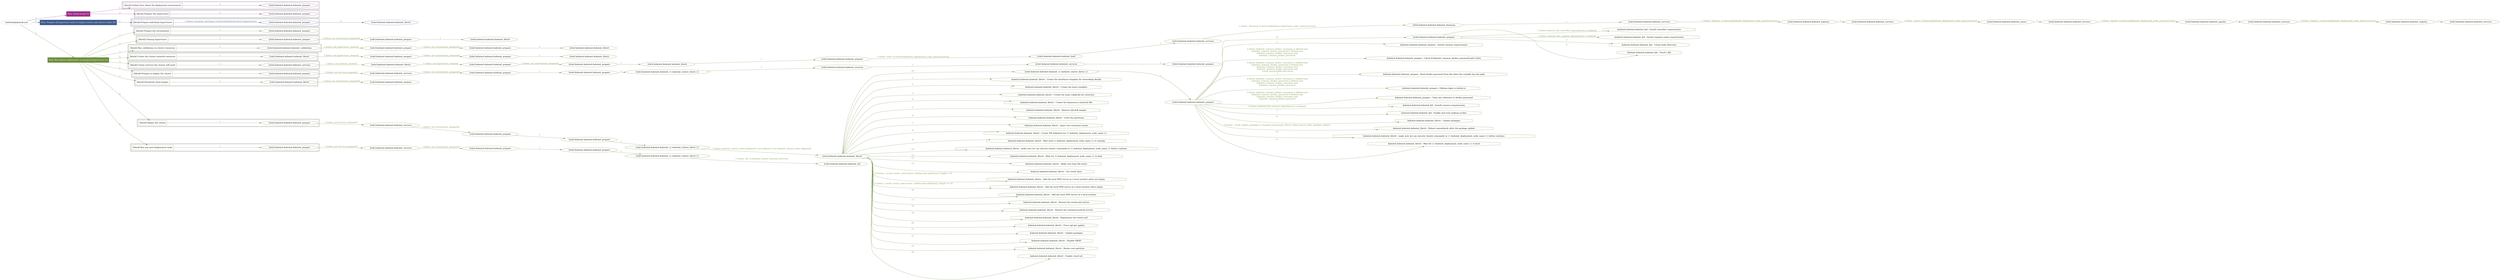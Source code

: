 digraph {
	graph [concentrate=true ordering=in rankdir=LR ratio=fill]
	edge [esep=5 sep=10]
	"kubeinit/playbook.yml" [id=root_node style=dotted]
	play_6d8edb07 [label="Play: Initial setup (1)" color="#9d2f8c" fontcolor="#ffffff" id=play_6d8edb07 shape=box style=filled tooltip=localhost]
	"kubeinit/playbook.yml" -> play_6d8edb07 [label="1 " color="#9d2f8c" fontcolor="#9d2f8c" id=edge_f1621306 labeltooltip="1 " tooltip="1 "]
	subgraph "kubeinit.kubeinit.kubeinit_prepare" {
		role_a59ec892 [label="[role] kubeinit.kubeinit.kubeinit_prepare" color="#9d2f8c" id=role_a59ec892 tooltip="kubeinit.kubeinit.kubeinit_prepare"]
	}
	subgraph "kubeinit.kubeinit.kubeinit_prepare" {
		role_01767fbc [label="[role] kubeinit.kubeinit.kubeinit_prepare" color="#9d2f8c" id=role_01767fbc tooltip="kubeinit.kubeinit.kubeinit_prepare"]
	}
	subgraph "Play: Initial setup (1)" {
		play_6d8edb07 -> block_10e2cd7d [label=1 color="#9d2f8c" fontcolor="#9d2f8c" id=edge_d276d61e labeltooltip=1 tooltip=1]
		subgraph cluster_block_10e2cd7d {
			block_10e2cd7d [label="[block] Gather facts about the deployment environment" color="#9d2f8c" id=block_10e2cd7d labeltooltip="Gather facts about the deployment environment" shape=box tooltip="Gather facts about the deployment environment"]
			block_10e2cd7d -> role_a59ec892 [label="1 " color="#9d2f8c" fontcolor="#9d2f8c" id=edge_2c46e742 labeltooltip="1 " tooltip="1 "]
		}
		play_6d8edb07 -> block_552453e2 [label=2 color="#9d2f8c" fontcolor="#9d2f8c" id=edge_a4e8f69e labeltooltip=2 tooltip=2]
		subgraph cluster_block_552453e2 {
			block_552453e2 [label="[block] Prepare the hypervisors" color="#9d2f8c" id=block_552453e2 labeltooltip="Prepare the hypervisors" shape=box tooltip="Prepare the hypervisors"]
			block_552453e2 -> role_01767fbc [label="1 " color="#9d2f8c" fontcolor="#9d2f8c" id=edge_406fe970 labeltooltip="1 " tooltip="1 "]
		}
	}
	play_824144c2 [label="Play: Prepare all hypervisor hosts to deploy service and cluster nodes (0)" color="#3f5b8d" fontcolor="#ffffff" id=play_824144c2 shape=box style=filled tooltip="Play: Prepare all hypervisor hosts to deploy service and cluster nodes (0)"]
	"kubeinit/playbook.yml" -> play_824144c2 [label="2 " color="#3f5b8d" fontcolor="#3f5b8d" id=edge_6960dce2 labeltooltip="2 " tooltip="2 "]
	subgraph "kubeinit.kubeinit.kubeinit_libvirt" {
		role_e870b82a [label="[role] kubeinit.kubeinit.kubeinit_libvirt" color="#3f5b8d" id=role_e870b82a tooltip="kubeinit.kubeinit.kubeinit_libvirt"]
	}
	subgraph "kubeinit.kubeinit.kubeinit_prepare" {
		role_61e42ec3 [label="[role] kubeinit.kubeinit.kubeinit_prepare" color="#3f5b8d" id=role_61e42ec3 tooltip="kubeinit.kubeinit.kubeinit_prepare"]
		role_61e42ec3 -> role_e870b82a [label="1 " color="#3f5b8d" fontcolor="#3f5b8d" id=edge_8a22a31a labeltooltip="1 " tooltip="1 "]
	}
	subgraph "Play: Prepare all hypervisor hosts to deploy service and cluster nodes (0)" {
		play_824144c2 -> block_9356f0ff [label=1 color="#3f5b8d" fontcolor="#3f5b8d" id=edge_01458697 labeltooltip=1 tooltip=1]
		subgraph cluster_block_9356f0ff {
			block_9356f0ff [label="[block] Prepare individual hypervisors" color="#3f5b8d" id=block_9356f0ff labeltooltip="Prepare individual hypervisors" shape=box tooltip="Prepare individual hypervisors"]
			block_9356f0ff -> role_61e42ec3 [label="1 [when: inventory_hostname in hostvars['kubeinit-facts'].hypervisors]" color="#3f5b8d" fontcolor="#3f5b8d" id=edge_bb172a46 labeltooltip="1 [when: inventory_hostname in hostvars['kubeinit-facts'].hypervisors]" tooltip="1 [when: inventory_hostname in hostvars['kubeinit-facts'].hypervisors]"]
		}
	}
	play_1c9729ec [label="Play: Run cluster deployment on prepared hypervisors (1)" color="#6f8f3d" fontcolor="#ffffff" id=play_1c9729ec shape=box style=filled tooltip=localhost]
	"kubeinit/playbook.yml" -> play_1c9729ec [label="3 " color="#6f8f3d" fontcolor="#6f8f3d" id=edge_86b89013 labeltooltip="3 " tooltip="3 "]
	subgraph "kubeinit.kubeinit.kubeinit_prepare" {
		role_abbda75c [label="[role] kubeinit.kubeinit.kubeinit_prepare" color="#6f8f3d" id=role_abbda75c tooltip="kubeinit.kubeinit.kubeinit_prepare"]
	}
	subgraph "kubeinit.kubeinit.kubeinit_libvirt" {
		role_16c04ca6 [label="[role] kubeinit.kubeinit.kubeinit_libvirt" color="#6f8f3d" id=role_16c04ca6 tooltip="kubeinit.kubeinit.kubeinit_libvirt"]
	}
	subgraph "kubeinit.kubeinit.kubeinit_prepare" {
		role_0bbc9811 [label="[role] kubeinit.kubeinit.kubeinit_prepare" color="#6f8f3d" id=role_0bbc9811 tooltip="kubeinit.kubeinit.kubeinit_prepare"]
		role_0bbc9811 -> role_16c04ca6 [label="1 " color="#6f8f3d" fontcolor="#6f8f3d" id=edge_b49e7cb8 labeltooltip="1 " tooltip="1 "]
	}
	subgraph "kubeinit.kubeinit.kubeinit_prepare" {
		role_98607b90 [label="[role] kubeinit.kubeinit.kubeinit_prepare" color="#6f8f3d" id=role_98607b90 tooltip="kubeinit.kubeinit.kubeinit_prepare"]
		role_98607b90 -> role_0bbc9811 [label="1 [when: not environment_prepared]" color="#6f8f3d" fontcolor="#6f8f3d" id=edge_50f52610 labeltooltip="1 [when: not environment_prepared]" tooltip="1 [when: not environment_prepared]"]
	}
	subgraph "kubeinit.kubeinit.kubeinit_libvirt" {
		role_e9079619 [label="[role] kubeinit.kubeinit.kubeinit_libvirt" color="#6f8f3d" id=role_e9079619 tooltip="kubeinit.kubeinit.kubeinit_libvirt"]
	}
	subgraph "kubeinit.kubeinit.kubeinit_prepare" {
		role_536aa721 [label="[role] kubeinit.kubeinit.kubeinit_prepare" color="#6f8f3d" id=role_536aa721 tooltip="kubeinit.kubeinit.kubeinit_prepare"]
		role_536aa721 -> role_e9079619 [label="1 " color="#6f8f3d" fontcolor="#6f8f3d" id=edge_dc123717 labeltooltip="1 " tooltip="1 "]
	}
	subgraph "kubeinit.kubeinit.kubeinit_prepare" {
		role_91f37e25 [label="[role] kubeinit.kubeinit.kubeinit_prepare" color="#6f8f3d" id=role_91f37e25 tooltip="kubeinit.kubeinit.kubeinit_prepare"]
		role_91f37e25 -> role_536aa721 [label="1 [when: not environment_prepared]" color="#6f8f3d" fontcolor="#6f8f3d" id=edge_3aeac403 labeltooltip="1 [when: not environment_prepared]" tooltip="1 [when: not environment_prepared]"]
	}
	subgraph "kubeinit.kubeinit.kubeinit_validations" {
		role_113be05c [label="[role] kubeinit.kubeinit.kubeinit_validations" color="#6f8f3d" id=role_113be05c tooltip="kubeinit.kubeinit.kubeinit_validations"]
		role_113be05c -> role_91f37e25 [label="1 [when: not hypervisors_cleaned]" color="#6f8f3d" fontcolor="#6f8f3d" id=edge_8f5420cc labeltooltip="1 [when: not hypervisors_cleaned]" tooltip="1 [when: not hypervisors_cleaned]"]
	}
	subgraph "kubeinit.kubeinit.kubeinit_libvirt" {
		role_f1e0ff2f [label="[role] kubeinit.kubeinit.kubeinit_libvirt" color="#6f8f3d" id=role_f1e0ff2f tooltip="kubeinit.kubeinit.kubeinit_libvirt"]
	}
	subgraph "kubeinit.kubeinit.kubeinit_prepare" {
		role_74f99690 [label="[role] kubeinit.kubeinit.kubeinit_prepare" color="#6f8f3d" id=role_74f99690 tooltip="kubeinit.kubeinit.kubeinit_prepare"]
		role_74f99690 -> role_f1e0ff2f [label="1 " color="#6f8f3d" fontcolor="#6f8f3d" id=edge_6ac304c7 labeltooltip="1 " tooltip="1 "]
	}
	subgraph "kubeinit.kubeinit.kubeinit_prepare" {
		role_14abafc0 [label="[role] kubeinit.kubeinit.kubeinit_prepare" color="#6f8f3d" id=role_14abafc0 tooltip="kubeinit.kubeinit.kubeinit_prepare"]
		role_14abafc0 -> role_74f99690 [label="1 [when: not environment_prepared]" color="#6f8f3d" fontcolor="#6f8f3d" id=edge_25f340c5 labeltooltip="1 [when: not environment_prepared]" tooltip="1 [when: not environment_prepared]"]
	}
	subgraph "kubeinit.kubeinit.kubeinit_libvirt" {
		role_dffa44d9 [label="[role] kubeinit.kubeinit.kubeinit_libvirt" color="#6f8f3d" id=role_dffa44d9 tooltip="kubeinit.kubeinit.kubeinit_libvirt"]
		role_dffa44d9 -> role_14abafc0 [label="1 [when: not hypervisors_cleaned]" color="#6f8f3d" fontcolor="#6f8f3d" id=edge_ec4dadeb labeltooltip="1 [when: not hypervisors_cleaned]" tooltip="1 [when: not hypervisors_cleaned]"]
	}
	subgraph "kubeinit.kubeinit.kubeinit_services" {
		role_67f1f4ea [label="[role] kubeinit.kubeinit.kubeinit_services" color="#6f8f3d" id=role_67f1f4ea tooltip="kubeinit.kubeinit.kubeinit_services"]
	}
	subgraph "kubeinit.kubeinit.kubeinit_registry" {
		role_4f0aab25 [label="[role] kubeinit.kubeinit.kubeinit_registry" color="#6f8f3d" id=role_4f0aab25 tooltip="kubeinit.kubeinit.kubeinit_registry"]
		role_4f0aab25 -> role_67f1f4ea [label="1 " color="#6f8f3d" fontcolor="#6f8f3d" id=edge_a4a74fb1 labeltooltip="1 " tooltip="1 "]
	}
	subgraph "kubeinit.kubeinit.kubeinit_services" {
		role_7dbfe707 [label="[role] kubeinit.kubeinit.kubeinit_services" color="#6f8f3d" id=role_7dbfe707 tooltip="kubeinit.kubeinit.kubeinit_services"]
		role_7dbfe707 -> role_4f0aab25 [label="1 [when: 'registry' in hostvars[kubeinit_deployment_node_name].services]" color="#6f8f3d" fontcolor="#6f8f3d" id=edge_22d9417c labeltooltip="1 [when: 'registry' in hostvars[kubeinit_deployment_node_name].services]" tooltip="1 [when: 'registry' in hostvars[kubeinit_deployment_node_name].services]"]
	}
	subgraph "kubeinit.kubeinit.kubeinit_apache" {
		role_ba0533cd [label="[role] kubeinit.kubeinit.kubeinit_apache" color="#6f8f3d" id=role_ba0533cd tooltip="kubeinit.kubeinit.kubeinit_apache"]
		role_ba0533cd -> role_7dbfe707 [label="1 " color="#6f8f3d" fontcolor="#6f8f3d" id=edge_f80d956c labeltooltip="1 " tooltip="1 "]
	}
	subgraph "kubeinit.kubeinit.kubeinit_services" {
		role_15496fdf [label="[role] kubeinit.kubeinit.kubeinit_services" color="#6f8f3d" id=role_15496fdf tooltip="kubeinit.kubeinit.kubeinit_services"]
		role_15496fdf -> role_ba0533cd [label="1 [when: 'apache' in hostvars[kubeinit_deployment_node_name].services]" color="#6f8f3d" fontcolor="#6f8f3d" id=edge_bd2c238c labeltooltip="1 [when: 'apache' in hostvars[kubeinit_deployment_node_name].services]" tooltip="1 [when: 'apache' in hostvars[kubeinit_deployment_node_name].services]"]
	}
	subgraph "kubeinit.kubeinit.kubeinit_nexus" {
		role_651a9242 [label="[role] kubeinit.kubeinit.kubeinit_nexus" color="#6f8f3d" id=role_651a9242 tooltip="kubeinit.kubeinit.kubeinit_nexus"]
		role_651a9242 -> role_15496fdf [label="1 " color="#6f8f3d" fontcolor="#6f8f3d" id=edge_cc172eb2 labeltooltip="1 " tooltip="1 "]
	}
	subgraph "kubeinit.kubeinit.kubeinit_services" {
		role_534d77ab [label="[role] kubeinit.kubeinit.kubeinit_services" color="#6f8f3d" id=role_534d77ab tooltip="kubeinit.kubeinit.kubeinit_services"]
		role_534d77ab -> role_651a9242 [label="1 [when: 'nexus' in hostvars[kubeinit_deployment_node_name].services]" color="#6f8f3d" fontcolor="#6f8f3d" id=edge_5a0614e1 labeltooltip="1 [when: 'nexus' in hostvars[kubeinit_deployment_node_name].services]" tooltip="1 [when: 'nexus' in hostvars[kubeinit_deployment_node_name].services]"]
	}
	subgraph "kubeinit.kubeinit.kubeinit_haproxy" {
		role_8fc016ba [label="[role] kubeinit.kubeinit.kubeinit_haproxy" color="#6f8f3d" id=role_8fc016ba tooltip="kubeinit.kubeinit.kubeinit_haproxy"]
		role_8fc016ba -> role_534d77ab [label="1 " color="#6f8f3d" fontcolor="#6f8f3d" id=edge_d77b004b labeltooltip="1 " tooltip="1 "]
	}
	subgraph "kubeinit.kubeinit.kubeinit_services" {
		role_33d161f2 [label="[role] kubeinit.kubeinit.kubeinit_services" color="#6f8f3d" id=role_33d161f2 tooltip="kubeinit.kubeinit.kubeinit_services"]
		role_33d161f2 -> role_8fc016ba [label="1 [when: 'haproxy' in hostvars[kubeinit_deployment_node_name].services]" color="#6f8f3d" fontcolor="#6f8f3d" id=edge_39398c3b labeltooltip="1 [when: 'haproxy' in hostvars[kubeinit_deployment_node_name].services]" tooltip="1 [when: 'haproxy' in hostvars[kubeinit_deployment_node_name].services]"]
	}
	subgraph "kubeinit.kubeinit.kubeinit_dnsmasq" {
		role_87346e69 [label="[role] kubeinit.kubeinit.kubeinit_dnsmasq" color="#6f8f3d" id=role_87346e69 tooltip="kubeinit.kubeinit.kubeinit_dnsmasq"]
		role_87346e69 -> role_33d161f2 [label="1 " color="#6f8f3d" fontcolor="#6f8f3d" id=edge_95c9ca6d labeltooltip="1 " tooltip="1 "]
	}
	subgraph "kubeinit.kubeinit.kubeinit_services" {
		role_91e737c0 [label="[role] kubeinit.kubeinit.kubeinit_services" color="#6f8f3d" id=role_91e737c0 tooltip="kubeinit.kubeinit.kubeinit_services"]
		role_91e737c0 -> role_87346e69 [label="1 [when: 'dnsmasq' in hostvars[kubeinit_deployment_node_name].services]" color="#6f8f3d" fontcolor="#6f8f3d" id=edge_3fd933ae labeltooltip="1 [when: 'dnsmasq' in hostvars[kubeinit_deployment_node_name].services]" tooltip="1 [when: 'dnsmasq' in hostvars[kubeinit_deployment_node_name].services]"]
	}
	subgraph "kubeinit.kubeinit.kubeinit_bind" {
		role_054d3e1a [label="[role] kubeinit.kubeinit.kubeinit_bind" color="#6f8f3d" id=role_054d3e1a tooltip="kubeinit.kubeinit.kubeinit_bind"]
		role_054d3e1a -> role_91e737c0 [label="1 " color="#6f8f3d" fontcolor="#6f8f3d" id=edge_9eee02b4 labeltooltip="1 " tooltip="1 "]
	}
	subgraph "kubeinit.kubeinit.kubeinit_prepare" {
		role_f0aca03e [label="[role] kubeinit.kubeinit.kubeinit_prepare" color="#6f8f3d" id=role_f0aca03e tooltip="kubeinit.kubeinit.kubeinit_prepare"]
		role_f0aca03e -> role_054d3e1a [label="1 [when: 'bind' in hostvars[kubeinit_deployment_node_name].services]" color="#6f8f3d" fontcolor="#6f8f3d" id=edge_be4caaa9 labeltooltip="1 [when: 'bind' in hostvars[kubeinit_deployment_node_name].services]" tooltip="1 [when: 'bind' in hostvars[kubeinit_deployment_node_name].services]"]
	}
	subgraph "kubeinit.kubeinit.kubeinit_libvirt" {
		role_26f46a50 [label="[role] kubeinit.kubeinit.kubeinit_libvirt" color="#6f8f3d" id=role_26f46a50 tooltip="kubeinit.kubeinit.kubeinit_libvirt"]
		role_26f46a50 -> role_f0aca03e [label="1 " color="#6f8f3d" fontcolor="#6f8f3d" id=edge_ae8031b5 labeltooltip="1 " tooltip="1 "]
	}
	subgraph "kubeinit.kubeinit.kubeinit_prepare" {
		role_0ee5c1fe [label="[role] kubeinit.kubeinit.kubeinit_prepare" color="#6f8f3d" id=role_0ee5c1fe tooltip="kubeinit.kubeinit.kubeinit_prepare"]
		role_0ee5c1fe -> role_26f46a50 [label="1 " color="#6f8f3d" fontcolor="#6f8f3d" id=edge_55531f1b labeltooltip="1 " tooltip="1 "]
	}
	subgraph "kubeinit.kubeinit.kubeinit_prepare" {
		role_acd9f537 [label="[role] kubeinit.kubeinit.kubeinit_prepare" color="#6f8f3d" id=role_acd9f537 tooltip="kubeinit.kubeinit.kubeinit_prepare"]
		role_acd9f537 -> role_0ee5c1fe [label="1 [when: not environment_prepared]" color="#6f8f3d" fontcolor="#6f8f3d" id=edge_f97e206e labeltooltip="1 [when: not environment_prepared]" tooltip="1 [when: not environment_prepared]"]
	}
	subgraph "kubeinit.kubeinit.kubeinit_libvirt" {
		role_932f55b0 [label="[role] kubeinit.kubeinit.kubeinit_libvirt" color="#6f8f3d" id=role_932f55b0 tooltip="kubeinit.kubeinit.kubeinit_libvirt"]
		role_932f55b0 -> role_acd9f537 [label="1 [when: not hypervisors_cleaned]" color="#6f8f3d" fontcolor="#6f8f3d" id=edge_bcefe05c labeltooltip="1 [when: not hypervisors_cleaned]" tooltip="1 [when: not hypervisors_cleaned]"]
	}
	subgraph "kubeinit.kubeinit.kubeinit_services" {
		role_b3b61cc8 [label="[role] kubeinit.kubeinit.kubeinit_services" color="#6f8f3d" id=role_b3b61cc8 tooltip="kubeinit.kubeinit.kubeinit_services"]
		role_b3b61cc8 -> role_932f55b0 [label="1 [when: not network_created]" color="#6f8f3d" fontcolor="#6f8f3d" id=edge_4fef65d8 labeltooltip="1 [when: not network_created]" tooltip="1 [when: not network_created]"]
	}
	subgraph "kubeinit.kubeinit.kubeinit_prepare" {
		role_a1d9ed85 [label="[role] kubeinit.kubeinit.kubeinit_prepare" color="#6f8f3d" id=role_a1d9ed85 tooltip="kubeinit.kubeinit.kubeinit_prepare"]
	}
	subgraph "kubeinit.kubeinit.kubeinit_services" {
		role_54df5d5d [label="[role] kubeinit.kubeinit.kubeinit_services" color="#6f8f3d" id=role_54df5d5d tooltip="kubeinit.kubeinit.kubeinit_services"]
		role_54df5d5d -> role_a1d9ed85 [label="1 " color="#6f8f3d" fontcolor="#6f8f3d" id=edge_82f62f0a labeltooltip="1 " tooltip="1 "]
	}
	subgraph "kubeinit.kubeinit.kubeinit_services" {
		role_4516b66e [label="[role] kubeinit.kubeinit.kubeinit_services" color="#6f8f3d" id=role_4516b66e tooltip="kubeinit.kubeinit.kubeinit_services"]
		role_4516b66e -> role_54df5d5d [label="1 " color="#6f8f3d" fontcolor="#6f8f3d" id=edge_4897d177 labeltooltip="1 " tooltip="1 "]
	}
	subgraph "kubeinit.kubeinit.kubeinit_{{ kubeinit_cluster_distro }}" {
		role_78141fd8 [label="[role] kubeinit.kubeinit.kubeinit_{{ kubeinit_cluster_distro }}" color="#6f8f3d" id=role_78141fd8 tooltip="kubeinit.kubeinit.kubeinit_{{ kubeinit_cluster_distro }}"]
		role_78141fd8 -> role_4516b66e [label="1 " color="#6f8f3d" fontcolor="#6f8f3d" id=edge_76839203 labeltooltip="1 " tooltip="1 "]
	}
	subgraph "kubeinit.kubeinit.kubeinit_prepare" {
		role_1b673239 [label="[role] kubeinit.kubeinit.kubeinit_prepare" color="#6f8f3d" id=role_1b673239 tooltip="kubeinit.kubeinit.kubeinit_prepare"]
		role_1b673239 -> role_78141fd8 [label="1 " color="#6f8f3d" fontcolor="#6f8f3d" id=edge_0c192061 labeltooltip="1 " tooltip="1 "]
	}
	subgraph "kubeinit.kubeinit.kubeinit_prepare" {
		role_c7e783db [label="[role] kubeinit.kubeinit.kubeinit_prepare" color="#6f8f3d" id=role_c7e783db tooltip="kubeinit.kubeinit.kubeinit_prepare"]
		role_c7e783db -> role_1b673239 [label="1 " color="#6f8f3d" fontcolor="#6f8f3d" id=edge_798348a0 labeltooltip="1 " tooltip="1 "]
	}
	subgraph "kubeinit.kubeinit.kubeinit_services" {
		role_c7026e66 [label="[role] kubeinit.kubeinit.kubeinit_services" color="#6f8f3d" id=role_c7026e66 tooltip="kubeinit.kubeinit.kubeinit_services"]
		role_c7026e66 -> role_c7e783db [label="1 [when: not environment_prepared]" color="#6f8f3d" fontcolor="#6f8f3d" id=edge_cdca362d labeltooltip="1 [when: not environment_prepared]" tooltip="1 [when: not environment_prepared]"]
	}
	subgraph "kubeinit.kubeinit.kubeinit_prepare" {
		role_80b6b79b [label="[role] kubeinit.kubeinit.kubeinit_prepare" color="#6f8f3d" id=role_80b6b79b tooltip="kubeinit.kubeinit.kubeinit_prepare"]
		role_80b6b79b -> role_c7026e66 [label="1 [when: not services_prepared]" color="#6f8f3d" fontcolor="#6f8f3d" id=edge_a7bb2b5a labeltooltip="1 [when: not services_prepared]" tooltip="1 [when: not services_prepared]"]
	}
	subgraph "kubeinit.kubeinit.kubeinit_prepare" {
		role_50ddbfb2 [label="[role] kubeinit.kubeinit.kubeinit_prepare" color="#6f8f3d" id=role_50ddbfb2 tooltip="kubeinit.kubeinit.kubeinit_prepare"]
	}
	subgraph "kubeinit.kubeinit.kubeinit_libvirt" {
		role_78038673 [label="[role] kubeinit.kubeinit.kubeinit_libvirt" color="#6f8f3d" id=role_78038673 tooltip="kubeinit.kubeinit.kubeinit_libvirt"]
		role_78038673 -> role_50ddbfb2 [label="1 [when: not environment_prepared]" color="#6f8f3d" fontcolor="#6f8f3d" id=edge_cc0141e9 labeltooltip="1 [when: not environment_prepared]" tooltip="1 [when: not environment_prepared]"]
	}
	subgraph "kubeinit.kubeinit.kubeinit_prepare" {
		role_5bf81489 [label="[role] kubeinit.kubeinit.kubeinit_prepare" color="#6f8f3d" id=role_5bf81489 tooltip="kubeinit.kubeinit.kubeinit_prepare"]
		task_b0ebcf61 [label="kubeinit.kubeinit.kubeinit_kid : Install controller requirements" color="#6f8f3d" id=task_b0ebcf61 shape=octagon tooltip="kubeinit.kubeinit.kubeinit_kid : Install controller requirements"]
		role_5bf81489 -> task_b0ebcf61 [label="1 [when: kubeinit_kid_controller_dependencies is defined]" color="#6f8f3d" fontcolor="#6f8f3d" id=edge_c1d121f2 labeltooltip="1 [when: kubeinit_kid_controller_dependencies is defined]" tooltip="1 [when: kubeinit_kid_controller_dependencies is defined]"]
		task_17341d4d [label="kubeinit.kubeinit.kubeinit_kid : Install compute nodes requirements" color="#6f8f3d" id=task_17341d4d shape=octagon tooltip="kubeinit.kubeinit.kubeinit_kid : Install compute nodes requirements"]
		role_5bf81489 -> task_17341d4d [label="2 [when: kubeinit_kid_compute_dependencies is defined]" color="#6f8f3d" fontcolor="#6f8f3d" id=edge_f0b6c7c4 labeltooltip="2 [when: kubeinit_kid_compute_dependencies is defined]" tooltip="2 [when: kubeinit_kid_compute_dependencies is defined]"]
		task_7f6abc9f [label="kubeinit.kubeinit.kubeinit_kid : Create kube directory" color="#6f8f3d" id=task_7f6abc9f shape=octagon tooltip="kubeinit.kubeinit.kubeinit_kid : Create kube directory"]
		role_5bf81489 -> task_7f6abc9f [label="3 " color="#6f8f3d" fontcolor="#6f8f3d" id=edge_6db3c2de labeltooltip="3 " tooltip="3 "]
		task_7ec16c25 [label="kubeinit.kubeinit.kubeinit_kid : Touch a file" color="#6f8f3d" id=task_7ec16c25 shape=octagon tooltip="kubeinit.kubeinit.kubeinit_kid : Touch a file"]
		role_5bf81489 -> task_7ec16c25 [label="4 " color="#6f8f3d" fontcolor="#6f8f3d" id=edge_fd2d405b labeltooltip="4 " tooltip="4 "]
	}
	subgraph "kubeinit.kubeinit.kubeinit_prepare" {
		role_97b33412 [label="[role] kubeinit.kubeinit.kubeinit_prepare" color="#6f8f3d" id=role_97b33412 tooltip="kubeinit.kubeinit.kubeinit_prepare"]
		task_81098acf [label="kubeinit.kubeinit.kubeinit_prepare : Install common requirements" color="#6f8f3d" id=task_81098acf shape=octagon tooltip="kubeinit.kubeinit.kubeinit_prepare : Install common requirements"]
		role_97b33412 -> task_81098acf [label="1 " color="#6f8f3d" fontcolor="#6f8f3d" id=edge_346c186c labeltooltip="1 " tooltip="1 "]
		task_6e0bfaea [label="kubeinit.kubeinit.kubeinit_prepare : Check if kubeinit_common_docker_password path exists" color="#6f8f3d" id=task_6e0bfaea shape=octagon tooltip="kubeinit.kubeinit.kubeinit_prepare : Check if kubeinit_common_docker_password path exists"]
		role_97b33412 -> task_6e0bfaea [label="2 [when: kubeinit_common_docker_username is defined and
kubeinit_common_docker_password is defined and
kubeinit_common_docker_username and
kubeinit_common_docker_password
]" color="#6f8f3d" fontcolor="#6f8f3d" id=edge_7751e3f0 labeltooltip="2 [when: kubeinit_common_docker_username is defined and
kubeinit_common_docker_password is defined and
kubeinit_common_docker_username and
kubeinit_common_docker_password
]" tooltip="2 [when: kubeinit_common_docker_username is defined and
kubeinit_common_docker_password is defined and
kubeinit_common_docker_username and
kubeinit_common_docker_password
]"]
		task_55d36f79 [label="kubeinit.kubeinit.kubeinit_prepare : Read docker password from file when the variable has the path" color="#6f8f3d" id=task_55d36f79 shape=octagon tooltip="kubeinit.kubeinit.kubeinit_prepare : Read docker password from file when the variable has the path"]
		role_97b33412 -> task_55d36f79 [label="3 [when: kubeinit_common_docker_username is defined and
kubeinit_common_docker_password is defined and
kubeinit_common_docker_username and
kubeinit_common_docker_password and
_result_passwordfile.stat.exists
]" color="#6f8f3d" fontcolor="#6f8f3d" id=edge_1e353cf6 labeltooltip="3 [when: kubeinit_common_docker_username is defined and
kubeinit_common_docker_password is defined and
kubeinit_common_docker_username and
kubeinit_common_docker_password and
_result_passwordfile.stat.exists
]" tooltip="3 [when: kubeinit_common_docker_username is defined and
kubeinit_common_docker_password is defined and
kubeinit_common_docker_username and
kubeinit_common_docker_password and
_result_passwordfile.stat.exists
]"]
		task_c3bbb0e6 [label="kubeinit.kubeinit.kubeinit_prepare : Podman login to docker.io" color="#6f8f3d" id=task_c3bbb0e6 shape=octagon tooltip="kubeinit.kubeinit.kubeinit_prepare : Podman login to docker.io"]
		role_97b33412 -> task_c3bbb0e6 [label="4 [when: kubeinit_common_docker_username is defined and
kubeinit_common_docker_password is defined and
kubeinit_common_docker_username and
kubeinit_common_docker_password
]" color="#6f8f3d" fontcolor="#6f8f3d" id=edge_d112ec7b labeltooltip="4 [when: kubeinit_common_docker_username is defined and
kubeinit_common_docker_password is defined and
kubeinit_common_docker_username and
kubeinit_common_docker_password
]" tooltip="4 [when: kubeinit_common_docker_username is defined and
kubeinit_common_docker_password is defined and
kubeinit_common_docker_username and
kubeinit_common_docker_password
]"]
		task_4619b153 [label="kubeinit.kubeinit.kubeinit_prepare : Clear any reference to docker password" color="#6f8f3d" id=task_4619b153 shape=octagon tooltip="kubeinit.kubeinit.kubeinit_prepare : Clear any reference to docker password"]
		role_97b33412 -> task_4619b153 [label="5 [when: kubeinit_common_docker_username is defined and
kubeinit_common_docker_password is defined and
kubeinit_common_docker_username and
kubeinit_common_docker_password
]" color="#6f8f3d" fontcolor="#6f8f3d" id=edge_629434be labeltooltip="5 [when: kubeinit_common_docker_username is defined and
kubeinit_common_docker_password is defined and
kubeinit_common_docker_username and
kubeinit_common_docker_password
]" tooltip="5 [when: kubeinit_common_docker_username is defined and
kubeinit_common_docker_password is defined and
kubeinit_common_docker_username and
kubeinit_common_docker_password
]"]
		task_d898f423 [label="kubeinit.kubeinit.kubeinit_kid : Install common requirements" color="#6f8f3d" id=task_d898f423 shape=octagon tooltip="kubeinit.kubeinit.kubeinit_kid : Install common requirements"]
		role_97b33412 -> task_d898f423 [label="6 [when: kubeinit_kid_common_dependencies is defined]" color="#6f8f3d" fontcolor="#6f8f3d" id=edge_e324c3c3 labeltooltip="6 [when: kubeinit_kid_common_dependencies is defined]" tooltip="6 [when: kubeinit_kid_common_dependencies is defined]"]
		task_27193336 [label="kubeinit.kubeinit.kubeinit_kid : Enable and start podman.socket" color="#6f8f3d" id=task_27193336 shape=octagon tooltip="kubeinit.kubeinit.kubeinit_kid : Enable and start podman.socket"]
		role_97b33412 -> task_27193336 [label="7 " color="#6f8f3d" fontcolor="#6f8f3d" id=edge_fd52bd3b labeltooltip="7 " tooltip="7 "]
		task_ef75ba01 [label="kubeinit.kubeinit.kubeinit_libvirt : Update packages" color="#6f8f3d" id=task_ef75ba01 shape=octagon tooltip="kubeinit.kubeinit.kubeinit_libvirt : Update packages"]
		role_97b33412 -> task_ef75ba01 [label="8 " color="#6f8f3d" fontcolor="#6f8f3d" id=edge_2b6fff4b labeltooltip="8 " tooltip="8 "]
		task_1ab656c9 [label="kubeinit.kubeinit.kubeinit_libvirt : Reboot immediately after the package update" color="#6f8f3d" id=task_1ab656c9 shape=octagon tooltip="kubeinit.kubeinit.kubeinit_libvirt : Reboot immediately after the package update"]
		role_97b33412 -> task_1ab656c9 [label="9 [when: _result_update_packages is changed and kubeinit_libvirt_reboot_guests_after_package_update]" color="#6f8f3d" fontcolor="#6f8f3d" id=edge_98d99979 labeltooltip="9 [when: _result_update_packages is changed and kubeinit_libvirt_reboot_guests_after_package_update]" tooltip="9 [when: _result_update_packages is changed and kubeinit_libvirt_reboot_guests_after_package_update]"]
		task_dfbff1be [label="kubeinit.kubeinit.kubeinit_libvirt : make sure we can execute remote commands in {{ kubeinit_deployment_node_name }} before continue" color="#6f8f3d" id=task_dfbff1be shape=octagon tooltip="kubeinit.kubeinit.kubeinit_libvirt : make sure we can execute remote commands in {{ kubeinit_deployment_node_name }} before continue"]
		role_97b33412 -> task_dfbff1be [label="10 " color="#6f8f3d" fontcolor="#6f8f3d" id=edge_d1302364 labeltooltip="10 " tooltip="10 "]
		task_e0d3b7c5 [label="kubeinit.kubeinit.kubeinit_libvirt : Wait for {{ kubeinit_deployment_node_name }} to boot" color="#6f8f3d" id=task_e0d3b7c5 shape=octagon tooltip="kubeinit.kubeinit.kubeinit_libvirt : Wait for {{ kubeinit_deployment_node_name }} to boot"]
		role_97b33412 -> task_e0d3b7c5 [label="11 " color="#6f8f3d" fontcolor="#6f8f3d" id=edge_758d41a3 labeltooltip="11 " tooltip="11 "]
		role_97b33412 -> role_5bf81489 [label="12 " color="#6f8f3d" fontcolor="#6f8f3d" id=edge_23aaaa41 labeltooltip="12 " tooltip="12 "]
	}
	subgraph "kubeinit.kubeinit.kubeinit_{{ kubeinit_cluster_distro }}" {
		role_02d2be2d [label="[role] kubeinit.kubeinit.kubeinit_{{ kubeinit_cluster_distro }}" color="#6f8f3d" id=role_02d2be2d tooltip="kubeinit.kubeinit.kubeinit_{{ kubeinit_cluster_distro }}"]
		role_02d2be2d -> role_97b33412 [label="1 " color="#6f8f3d" fontcolor="#6f8f3d" id=edge_a24134c8 labeltooltip="1 " tooltip="1 "]
	}
	subgraph "kubeinit.kubeinit.kubeinit_libvirt" {
		role_977e9977 [label="[role] kubeinit.kubeinit.kubeinit_libvirt" color="#6f8f3d" id=role_977e9977 tooltip="kubeinit.kubeinit.kubeinit_libvirt"]
		task_edc31ed3 [label="kubeinit.kubeinit.kubeinit_libvirt : Create the interfaces template for networking details" color="#6f8f3d" id=task_edc31ed3 shape=octagon tooltip="kubeinit.kubeinit.kubeinit_libvirt : Create the interfaces template for networking details"]
		role_977e9977 -> task_edc31ed3 [label="1 " color="#6f8f3d" fontcolor="#6f8f3d" id=edge_0ecfafeb labeltooltip="1 " tooltip="1 "]
		task_718b6ca5 [label="kubeinit.kubeinit.kubeinit_libvirt : Create the hosts template" color="#6f8f3d" id=task_718b6ca5 shape=octagon tooltip="kubeinit.kubeinit.kubeinit_libvirt : Create the hosts template"]
		role_977e9977 -> task_718b6ca5 [label="2 " color="#6f8f3d" fontcolor="#6f8f3d" id=edge_0f180be4 labeltooltip="2 " tooltip="2 "]
		task_39064d45 [label="kubeinit.kubeinit.kubeinit_libvirt : Create the main config file for cloud-init" color="#6f8f3d" id=task_39064d45 shape=octagon tooltip="kubeinit.kubeinit.kubeinit_libvirt : Create the main config file for cloud-init"]
		role_977e9977 -> task_39064d45 [label="3 " color="#6f8f3d" fontcolor="#6f8f3d" id=edge_c24117e4 labeltooltip="3 " tooltip="3 "]
		task_1ea158c2 [label="kubeinit.kubeinit.kubeinit_libvirt : Create the datasource cloud-init file" color="#6f8f3d" id=task_1ea158c2 shape=octagon tooltip="kubeinit.kubeinit.kubeinit_libvirt : Create the datasource cloud-init file"]
		role_977e9977 -> task_1ea158c2 [label="4 " color="#6f8f3d" fontcolor="#6f8f3d" id=edge_d65f122e labeltooltip="4 " tooltip="4 "]
		task_5e8567ab [label="kubeinit.kubeinit.kubeinit_libvirt : Remove old disk images" color="#6f8f3d" id=task_5e8567ab shape=octagon tooltip="kubeinit.kubeinit.kubeinit_libvirt : Remove old disk images"]
		role_977e9977 -> task_5e8567ab [label="5 " color="#6f8f3d" fontcolor="#6f8f3d" id=edge_cbc6ea1c labeltooltip="5 " tooltip="5 "]
		task_313e50ba [label="kubeinit.kubeinit.kubeinit_libvirt : Grow the partitions" color="#6f8f3d" id=task_313e50ba shape=octagon tooltip="kubeinit.kubeinit.kubeinit_libvirt : Grow the partitions"]
		role_977e9977 -> task_313e50ba [label="6 " color="#6f8f3d" fontcolor="#6f8f3d" id=edge_dbb3954e labeltooltip="6 " tooltip="6 "]
		task_c8f097aa [label="kubeinit.kubeinit.kubeinit_libvirt : Inject virt-customize assets" color="#6f8f3d" id=task_c8f097aa shape=octagon tooltip="kubeinit.kubeinit.kubeinit_libvirt : Inject virt-customize assets"]
		role_977e9977 -> task_c8f097aa [label="7 " color="#6f8f3d" fontcolor="#6f8f3d" id=edge_44c8f58d labeltooltip="7 " tooltip="7 "]
		task_52e7ee5e [label="kubeinit.kubeinit.kubeinit_libvirt : Create VM definition for {{ kubeinit_deployment_node_name }}" color="#6f8f3d" id=task_52e7ee5e shape=octagon tooltip="kubeinit.kubeinit.kubeinit_libvirt : Create VM definition for {{ kubeinit_deployment_node_name }}"]
		role_977e9977 -> task_52e7ee5e [label="8 " color="#6f8f3d" fontcolor="#6f8f3d" id=edge_334bc751 labeltooltip="8 " tooltip="8 "]
		task_ad04c1f2 [label="kubeinit.kubeinit.kubeinit_libvirt : Wait until {{ kubeinit_deployment_node_name }} is running" color="#6f8f3d" id=task_ad04c1f2 shape=octagon tooltip="kubeinit.kubeinit.kubeinit_libvirt : Wait until {{ kubeinit_deployment_node_name }} is running"]
		role_977e9977 -> task_ad04c1f2 [label="9 " color="#6f8f3d" fontcolor="#6f8f3d" id=edge_14ea2f6a labeltooltip="9 " tooltip="9 "]
		task_f40a8c15 [label="kubeinit.kubeinit.kubeinit_libvirt : make sure we can execute remote commands in {{ kubeinit_deployment_node_name }} before continue" color="#6f8f3d" id=task_f40a8c15 shape=octagon tooltip="kubeinit.kubeinit.kubeinit_libvirt : make sure we can execute remote commands in {{ kubeinit_deployment_node_name }} before continue"]
		role_977e9977 -> task_f40a8c15 [label="10 " color="#6f8f3d" fontcolor="#6f8f3d" id=edge_383d558b labeltooltip="10 " tooltip="10 "]
		task_95239cb9 [label="kubeinit.kubeinit.kubeinit_libvirt : Wait for {{ kubeinit_deployment_node_name }} to boot" color="#6f8f3d" id=task_95239cb9 shape=octagon tooltip="kubeinit.kubeinit.kubeinit_libvirt : Wait for {{ kubeinit_deployment_node_name }} to boot"]
		role_977e9977 -> task_95239cb9 [label="11 " color="#6f8f3d" fontcolor="#6f8f3d" id=edge_40480e01 labeltooltip="11 " tooltip="11 "]
		task_6464b7a5 [label="kubeinit.kubeinit.kubeinit_libvirt : Make sure base file exists" color="#6f8f3d" id=task_6464b7a5 shape=octagon tooltip="kubeinit.kubeinit.kubeinit_libvirt : Make sure base file exists"]
		role_977e9977 -> task_6464b7a5 [label="12 " color="#6f8f3d" fontcolor="#6f8f3d" id=edge_cda4cc98 labeltooltip="12 " tooltip="12 "]
		task_c0345ca8 [label="kubeinit.kubeinit.kubeinit_libvirt : Get resolv lines" color="#6f8f3d" id=task_c0345ca8 shape=octagon tooltip="kubeinit.kubeinit.kubeinit_libvirt : Get resolv lines"]
		role_977e9977 -> task_c0345ca8 [label="13 " color="#6f8f3d" fontcolor="#6f8f3d" id=edge_2e385985 labeltooltip="13 " tooltip="13 "]
		task_50f2bcc5 [label="kubeinit.kubeinit.kubeinit_libvirt : Add the local DNS server as a local resolver when not empty" color="#6f8f3d" id=task_50f2bcc5 shape=octagon tooltip="kubeinit.kubeinit.kubeinit_libvirt : Add the local DNS server as a local resolver when not empty"]
		role_977e9977 -> task_50f2bcc5 [label="14 [when: (_result_resolv_conf.content | b64decode).splitlines() | length > 0]" color="#6f8f3d" fontcolor="#6f8f3d" id=edge_c020d70b labeltooltip="14 [when: (_result_resolv_conf.content | b64decode).splitlines() | length > 0]" tooltip="14 [when: (_result_resolv_conf.content | b64decode).splitlines() | length > 0]"]
		task_1d461b72 [label="kubeinit.kubeinit.kubeinit_libvirt : Add the local DNS server as a local resolver when empty" color="#6f8f3d" id=task_1d461b72 shape=octagon tooltip="kubeinit.kubeinit.kubeinit_libvirt : Add the local DNS server as a local resolver when empty"]
		role_977e9977 -> task_1d461b72 [label="15 [when: (_result_resolv_conf.content | b64decode).splitlines() | length == 0]" color="#6f8f3d" fontcolor="#6f8f3d" id=edge_a63a8062 labeltooltip="15 [when: (_result_resolv_conf.content | b64decode).splitlines() | length == 0]" tooltip="15 [when: (_result_resolv_conf.content | b64decode).splitlines() | length == 0]"]
		task_541dd09b [label="kubeinit.kubeinit.kubeinit_libvirt : Add the local DNS server as a local resolver" color="#6f8f3d" id=task_541dd09b shape=octagon tooltip="kubeinit.kubeinit.kubeinit_libvirt : Add the local DNS server as a local resolver"]
		role_977e9977 -> task_541dd09b [label="16 " color="#6f8f3d" fontcolor="#6f8f3d" id=edge_25cab136 labeltooltip="16 " tooltip="16 "]
		task_fc08f6c8 [label="kubeinit.kubeinit.kubeinit_libvirt : Restart the resolvconf service" color="#6f8f3d" id=task_fc08f6c8 shape=octagon tooltip="kubeinit.kubeinit.kubeinit_libvirt : Restart the resolvconf service"]
		role_977e9977 -> task_fc08f6c8 [label="17 " color="#6f8f3d" fontcolor="#6f8f3d" id=edge_bc6b856c labeltooltip="17 " tooltip="17 "]
		task_a9e426ad [label="kubeinit.kubeinit.kubeinit_libvirt : Restart the systemd-resolved service" color="#6f8f3d" id=task_a9e426ad shape=octagon tooltip="kubeinit.kubeinit.kubeinit_libvirt : Restart the systemd-resolved service"]
		role_977e9977 -> task_a9e426ad [label="18 " color="#6f8f3d" fontcolor="#6f8f3d" id=edge_04cd453e labeltooltip="18 " tooltip="18 "]
		task_50066605 [label="kubeinit.kubeinit.kubeinit_libvirt : Regenerate the resolv.conf" color="#6f8f3d" id=task_50066605 shape=octagon tooltip="kubeinit.kubeinit.kubeinit_libvirt : Regenerate the resolv.conf"]
		role_977e9977 -> task_50066605 [label="19 " color="#6f8f3d" fontcolor="#6f8f3d" id=edge_139ebd3e labeltooltip="19 " tooltip="19 "]
		task_866a6a94 [label="kubeinit.kubeinit.kubeinit_libvirt : Force apt-get update" color="#6f8f3d" id=task_866a6a94 shape=octagon tooltip="kubeinit.kubeinit.kubeinit_libvirt : Force apt-get update"]
		role_977e9977 -> task_866a6a94 [label="20 " color="#6f8f3d" fontcolor="#6f8f3d" id=edge_dc48c16f labeltooltip="20 " tooltip="20 "]
		task_8b728179 [label="kubeinit.kubeinit.kubeinit_libvirt : Update packages" color="#6f8f3d" id=task_8b728179 shape=octagon tooltip="kubeinit.kubeinit.kubeinit_libvirt : Update packages"]
		role_977e9977 -> task_8b728179 [label="21 " color="#6f8f3d" fontcolor="#6f8f3d" id=edge_daa25642 labeltooltip="21 " tooltip="21 "]
		task_b8320897 [label="kubeinit.kubeinit.kubeinit_libvirt : Disable SWAP" color="#6f8f3d" id=task_b8320897 shape=octagon tooltip="kubeinit.kubeinit.kubeinit_libvirt : Disable SWAP"]
		role_977e9977 -> task_b8320897 [label="22 " color="#6f8f3d" fontcolor="#6f8f3d" id=edge_8caa2d0c labeltooltip="22 " tooltip="22 "]
		task_8e918e50 [label="kubeinit.kubeinit.kubeinit_libvirt : Resize root partition" color="#6f8f3d" id=task_8e918e50 shape=octagon tooltip="kubeinit.kubeinit.kubeinit_libvirt : Resize root partition"]
		role_977e9977 -> task_8e918e50 [label="23 " color="#6f8f3d" fontcolor="#6f8f3d" id=edge_b393adc1 labeltooltip="23 " tooltip="23 "]
		task_c1c12617 [label="kubeinit.kubeinit.kubeinit_libvirt : Enable cloud init" color="#6f8f3d" id=task_c1c12617 shape=octagon tooltip="kubeinit.kubeinit.kubeinit_libvirt : Enable cloud init"]
		role_977e9977 -> task_c1c12617 [label="24 " color="#6f8f3d" fontcolor="#6f8f3d" id=edge_fbc9aa79 labeltooltip="24 " tooltip="24 "]
		role_977e9977 -> role_02d2be2d [label="25 " color="#6f8f3d" fontcolor="#6f8f3d" id=edge_c4450b20 labeltooltip="25 " tooltip="25 "]
	}
	subgraph "kubeinit.kubeinit.kubeinit_{{ kubeinit_cluster_distro }}" {
		role_0ae80ce5 [label="[role] kubeinit.kubeinit.kubeinit_{{ kubeinit_cluster_distro }}" color="#6f8f3d" id=role_0ae80ce5 tooltip="kubeinit.kubeinit.kubeinit_{{ kubeinit_cluster_distro }}"]
		role_0ae80ce5 -> role_977e9977 [label="1 [when: kubeinit_cluster_nodes_deployed is not defined or not kubeinit_cluster_nodes_deployed]" color="#6f8f3d" fontcolor="#6f8f3d" id=edge_87bab965 labeltooltip="1 [when: kubeinit_cluster_nodes_deployed is not defined or not kubeinit_cluster_nodes_deployed]" tooltip="1 [when: kubeinit_cluster_nodes_deployed is not defined or not kubeinit_cluster_nodes_deployed]"]
	}
	subgraph "kubeinit.kubeinit.kubeinit_prepare" {
		role_f2695850 [label="[role] kubeinit.kubeinit.kubeinit_prepare" color="#6f8f3d" id=role_f2695850 tooltip="kubeinit.kubeinit.kubeinit_prepare"]
		role_f2695850 -> role_0ae80ce5 [label="1 " color="#6f8f3d" fontcolor="#6f8f3d" id=edge_133b2b0a labeltooltip="1 " tooltip="1 "]
	}
	subgraph "kubeinit.kubeinit.kubeinit_prepare" {
		role_eee2a23e [label="[role] kubeinit.kubeinit.kubeinit_prepare" color="#6f8f3d" id=role_eee2a23e tooltip="kubeinit.kubeinit.kubeinit_prepare"]
		role_eee2a23e -> role_f2695850 [label="1 " color="#6f8f3d" fontcolor="#6f8f3d" id=edge_1c1ca48f labeltooltip="1 " tooltip="1 "]
	}
	subgraph "kubeinit.kubeinit.kubeinit_services" {
		role_ee203c51 [label="[role] kubeinit.kubeinit.kubeinit_services" color="#6f8f3d" id=role_ee203c51 tooltip="kubeinit.kubeinit.kubeinit_services"]
		role_ee203c51 -> role_eee2a23e [label="1 [when: not environment_prepared]" color="#6f8f3d" fontcolor="#6f8f3d" id=edge_d829e930 labeltooltip="1 [when: not environment_prepared]" tooltip="1 [when: not environment_prepared]"]
	}
	subgraph "kubeinit.kubeinit.kubeinit_prepare" {
		role_0069c781 [label="[role] kubeinit.kubeinit.kubeinit_prepare" color="#6f8f3d" id=role_0069c781 tooltip="kubeinit.kubeinit.kubeinit_prepare"]
		role_0069c781 -> role_ee203c51 [label="1 [when: not services_prepared]" color="#6f8f3d" fontcolor="#6f8f3d" id=edge_7bb96d40 labeltooltip="1 [when: not services_prepared]" tooltip="1 [when: not services_prepared]"]
	}
	subgraph "kubeinit.kubeinit.kubeinit_nfs" {
		role_495d969e [label="[role] kubeinit.kubeinit.kubeinit_nfs" color="#6f8f3d" id=role_495d969e tooltip="kubeinit.kubeinit.kubeinit_nfs"]
	}
	subgraph "kubeinit.kubeinit.kubeinit_{{ kubeinit_cluster_distro }}" {
		role_100e7c7b [label="[role] kubeinit.kubeinit.kubeinit_{{ kubeinit_cluster_distro }}" color="#6f8f3d" id=role_100e7c7b tooltip="kubeinit.kubeinit.kubeinit_{{ kubeinit_cluster_distro }}"]
		role_100e7c7b -> role_495d969e [label="1 [when: 'nfs' in kubeinit_cluster_hostvars.services]" color="#6f8f3d" fontcolor="#6f8f3d" id=edge_9555e4f4 labeltooltip="1 [when: 'nfs' in kubeinit_cluster_hostvars.services]" tooltip="1 [when: 'nfs' in kubeinit_cluster_hostvars.services]"]
	}
	subgraph "kubeinit.kubeinit.kubeinit_prepare" {
		role_14b65ccd [label="[role] kubeinit.kubeinit.kubeinit_prepare" color="#6f8f3d" id=role_14b65ccd tooltip="kubeinit.kubeinit.kubeinit_prepare"]
		role_14b65ccd -> role_100e7c7b [label="1 " color="#6f8f3d" fontcolor="#6f8f3d" id=edge_5e65e25d labeltooltip="1 " tooltip="1 "]
	}
	subgraph "kubeinit.kubeinit.kubeinit_prepare" {
		role_279df0d7 [label="[role] kubeinit.kubeinit.kubeinit_prepare" color="#6f8f3d" id=role_279df0d7 tooltip="kubeinit.kubeinit.kubeinit_prepare"]
		role_279df0d7 -> role_14b65ccd [label="1 " color="#6f8f3d" fontcolor="#6f8f3d" id=edge_6ed10349 labeltooltip="1 " tooltip="1 "]
	}
	subgraph "kubeinit.kubeinit.kubeinit_services" {
		role_4c0e967b [label="[role] kubeinit.kubeinit.kubeinit_services" color="#6f8f3d" id=role_4c0e967b tooltip="kubeinit.kubeinit.kubeinit_services"]
		role_4c0e967b -> role_279df0d7 [label="1 [when: not environment_prepared]" color="#6f8f3d" fontcolor="#6f8f3d" id=edge_a5707eb3 labeltooltip="1 [when: not environment_prepared]" tooltip="1 [when: not environment_prepared]"]
	}
	subgraph "kubeinit.kubeinit.kubeinit_prepare" {
		role_cfa4c35e [label="[role] kubeinit.kubeinit.kubeinit_prepare" color="#6f8f3d" id=role_cfa4c35e tooltip="kubeinit.kubeinit.kubeinit_prepare"]
		role_cfa4c35e -> role_4c0e967b [label="1 [when: not services_prepared]" color="#6f8f3d" fontcolor="#6f8f3d" id=edge_aa2144c7 labeltooltip="1 [when: not services_prepared]" tooltip="1 [when: not services_prepared]"]
	}
	subgraph "Play: Run cluster deployment on prepared hypervisors (1)" {
		play_1c9729ec -> block_e0100357 [label=1 color="#6f8f3d" fontcolor="#6f8f3d" id=edge_69fedc9a labeltooltip=1 tooltip=1]
		subgraph cluster_block_e0100357 {
			block_e0100357 [label="[block] Prepare the environment" color="#6f8f3d" id=block_e0100357 labeltooltip="Prepare the environment" shape=box tooltip="Prepare the environment"]
			block_e0100357 -> role_abbda75c [label="1 " color="#6f8f3d" fontcolor="#6f8f3d" id=edge_4b1276c4 labeltooltip="1 " tooltip="1 "]
		}
		play_1c9729ec -> block_3aef834a [label=2 color="#6f8f3d" fontcolor="#6f8f3d" id=edge_ebbf4a79 labeltooltip=2 tooltip=2]
		subgraph cluster_block_3aef834a {
			block_3aef834a [label="[block] Cleanup hypervisors" color="#6f8f3d" id=block_3aef834a labeltooltip="Cleanup hypervisors" shape=box tooltip="Cleanup hypervisors"]
			block_3aef834a -> role_98607b90 [label="1 " color="#6f8f3d" fontcolor="#6f8f3d" id=edge_0db6c241 labeltooltip="1 " tooltip="1 "]
		}
		play_1c9729ec -> block_46b501e9 [label=3 color="#6f8f3d" fontcolor="#6f8f3d" id=edge_93b27e8a labeltooltip=3 tooltip=3]
		subgraph cluster_block_46b501e9 {
			block_46b501e9 [label="[block] Run validations on cluster resources" color="#6f8f3d" id=block_46b501e9 labeltooltip="Run validations on cluster resources" shape=box tooltip="Run validations on cluster resources"]
			block_46b501e9 -> role_113be05c [label="1 " color="#6f8f3d" fontcolor="#6f8f3d" id=edge_0e95dda0 labeltooltip="1 " tooltip="1 "]
		}
		play_1c9729ec -> block_e6a6d46c [label=4 color="#6f8f3d" fontcolor="#6f8f3d" id=edge_79147640 labeltooltip=4 tooltip=4]
		subgraph cluster_block_e6a6d46c {
			block_e6a6d46c [label="[block] Create the cluster network resources" color="#6f8f3d" id=block_e6a6d46c labeltooltip="Create the cluster network resources" shape=box tooltip="Create the cluster network resources"]
			block_e6a6d46c -> role_dffa44d9 [label="1 " color="#6f8f3d" fontcolor="#6f8f3d" id=edge_88066c41 labeltooltip="1 " tooltip="1 "]
		}
		play_1c9729ec -> block_c7ae9ac3 [label=5 color="#6f8f3d" fontcolor="#6f8f3d" id=edge_850edc88 labeltooltip=5 tooltip=5]
		subgraph cluster_block_c7ae9ac3 {
			block_c7ae9ac3 [label="[block] Create services the cluster will need" color="#6f8f3d" id=block_c7ae9ac3 labeltooltip="Create services the cluster will need" shape=box tooltip="Create services the cluster will need"]
			block_c7ae9ac3 -> role_b3b61cc8 [label="1 " color="#6f8f3d" fontcolor="#6f8f3d" id=edge_3b5c4516 labeltooltip="1 " tooltip="1 "]
		}
		play_1c9729ec -> block_e6ef8c92 [label=6 color="#6f8f3d" fontcolor="#6f8f3d" id=edge_b11ad763 labeltooltip=6 tooltip=6]
		subgraph cluster_block_e6ef8c92 {
			block_e6ef8c92 [label="[block] Prepare to deploy the cluster" color="#6f8f3d" id=block_e6ef8c92 labeltooltip="Prepare to deploy the cluster" shape=box tooltip="Prepare to deploy the cluster"]
			block_e6ef8c92 -> role_80b6b79b [label="1 " color="#6f8f3d" fontcolor="#6f8f3d" id=edge_096bceb1 labeltooltip="1 " tooltip="1 "]
		}
		play_1c9729ec -> block_89dd3d68 [label=7 color="#6f8f3d" fontcolor="#6f8f3d" id=edge_bad5f461 labeltooltip=7 tooltip=7]
		subgraph cluster_block_89dd3d68 {
			block_89dd3d68 [label="[block] Download cloud images" color="#6f8f3d" id=block_89dd3d68 labeltooltip="Download cloud images" shape=box tooltip="Download cloud images"]
			block_89dd3d68 -> role_78038673 [label="1 " color="#6f8f3d" fontcolor="#6f8f3d" id=edge_01887496 labeltooltip="1 " tooltip="1 "]
		}
		play_1c9729ec -> block_143ee105 [label=8 color="#6f8f3d" fontcolor="#6f8f3d" id=edge_a3227f94 labeltooltip=8 tooltip=8]
		subgraph cluster_block_143ee105 {
			block_143ee105 [label="[block] Deploy the cluster" color="#6f8f3d" id=block_143ee105 labeltooltip="Deploy the cluster" shape=box tooltip="Deploy the cluster"]
			block_143ee105 -> role_0069c781 [label="1 " color="#6f8f3d" fontcolor="#6f8f3d" id=edge_68e05a21 labeltooltip="1 " tooltip="1 "]
		}
		play_1c9729ec -> block_2a53eec5 [label=9 color="#6f8f3d" fontcolor="#6f8f3d" id=edge_b8a4ccfc labeltooltip=9 tooltip=9]
		subgraph cluster_block_2a53eec5 {
			block_2a53eec5 [label="[block] Run any post-deployment tasks" color="#6f8f3d" id=block_2a53eec5 labeltooltip="Run any post-deployment tasks" shape=box tooltip="Run any post-deployment tasks"]
			block_2a53eec5 -> role_cfa4c35e [label="1 " color="#6f8f3d" fontcolor="#6f8f3d" id=edge_5a5f9ff0 labeltooltip="1 " tooltip="1 "]
		}
	}
}
